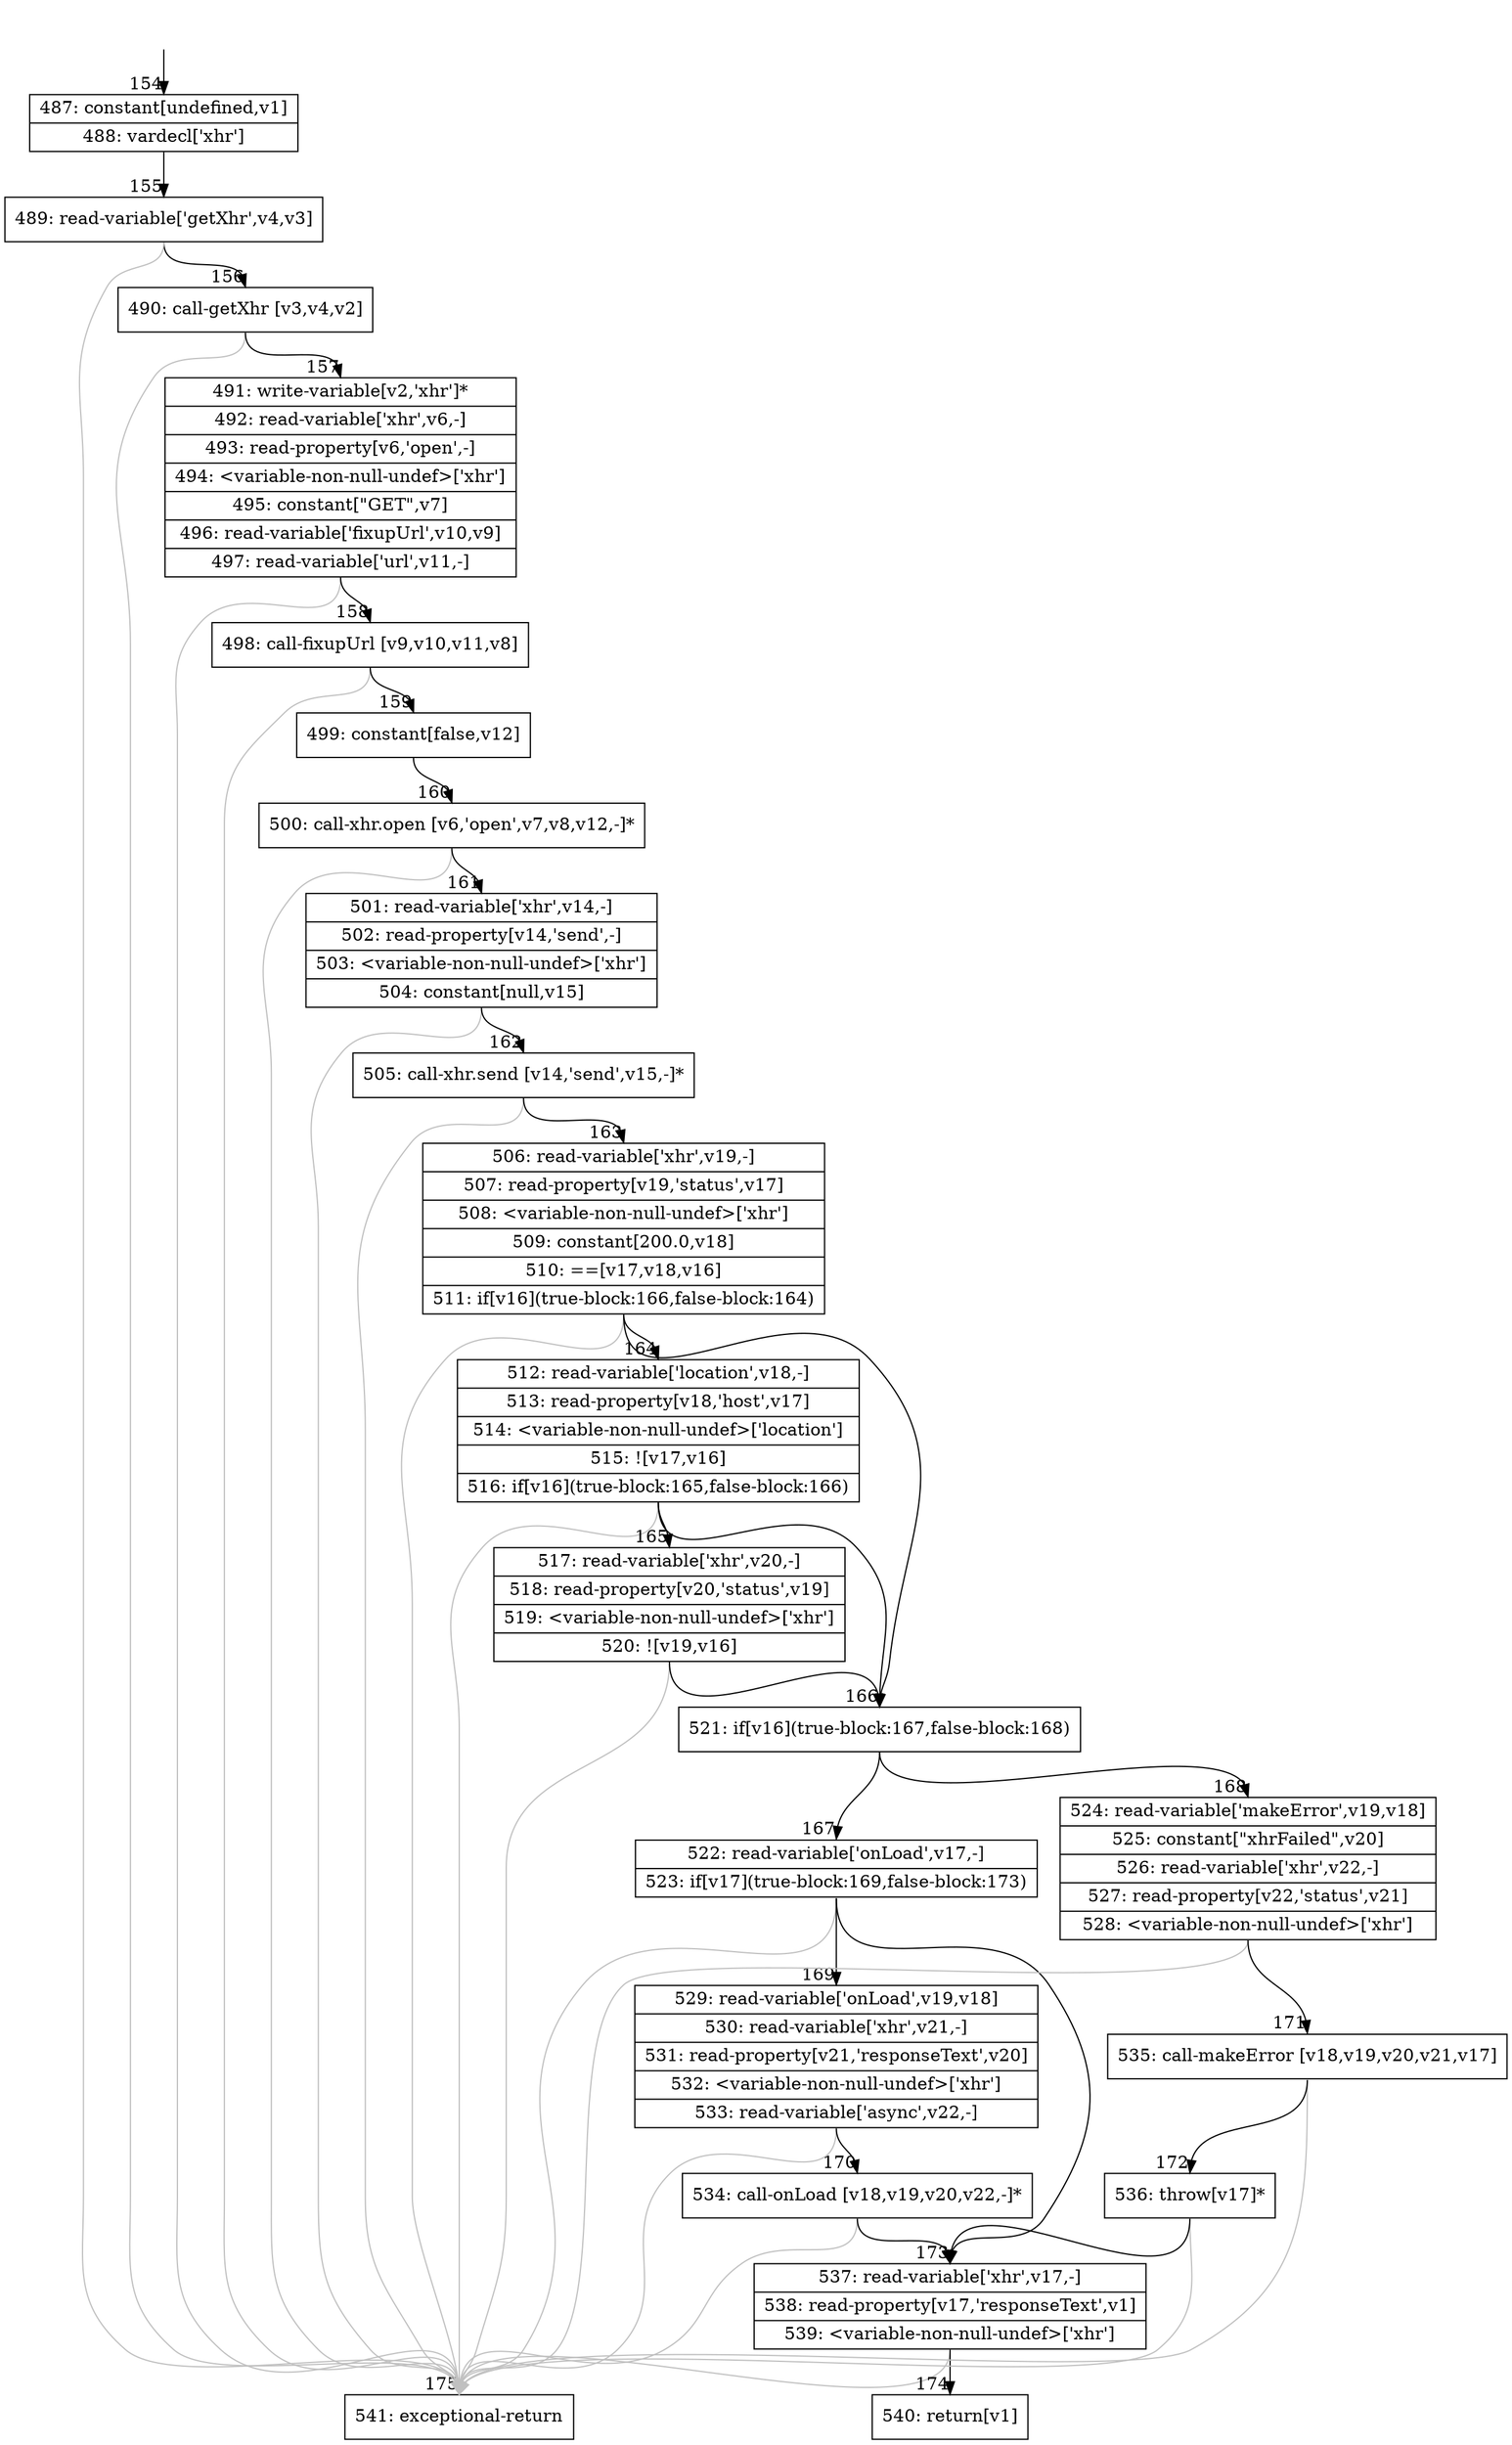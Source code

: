 digraph {
rankdir="TD"
BB_entry20[shape=none,label=""];
BB_entry20 -> BB154 [tailport=s, headport=n, headlabel="    154"]
BB154 [shape=record label="{487: constant[undefined,v1]|488: vardecl['xhr']}" ] 
BB154 -> BB155 [tailport=s, headport=n, headlabel="      155"]
BB155 [shape=record label="{489: read-variable['getXhr',v4,v3]}" ] 
BB155 -> BB156 [tailport=s, headport=n, headlabel="      156"]
BB155 -> BB175 [tailport=s, headport=n, color=gray, headlabel="      175"]
BB156 [shape=record label="{490: call-getXhr [v3,v4,v2]}" ] 
BB156 -> BB157 [tailport=s, headport=n, headlabel="      157"]
BB156 -> BB175 [tailport=s, headport=n, color=gray]
BB157 [shape=record label="{491: write-variable[v2,'xhr']*|492: read-variable['xhr',v6,-]|493: read-property[v6,'open',-]|494: \<variable-non-null-undef\>['xhr']|495: constant[\"GET\",v7]|496: read-variable['fixupUrl',v10,v9]|497: read-variable['url',v11,-]}" ] 
BB157 -> BB158 [tailport=s, headport=n, headlabel="      158"]
BB157 -> BB175 [tailport=s, headport=n, color=gray]
BB158 [shape=record label="{498: call-fixupUrl [v9,v10,v11,v8]}" ] 
BB158 -> BB159 [tailport=s, headport=n, headlabel="      159"]
BB158 -> BB175 [tailport=s, headport=n, color=gray]
BB159 [shape=record label="{499: constant[false,v12]}" ] 
BB159 -> BB160 [tailport=s, headport=n, headlabel="      160"]
BB160 [shape=record label="{500: call-xhr.open [v6,'open',v7,v8,v12,-]*}" ] 
BB160 -> BB161 [tailport=s, headport=n, headlabel="      161"]
BB160 -> BB175 [tailport=s, headport=n, color=gray]
BB161 [shape=record label="{501: read-variable['xhr',v14,-]|502: read-property[v14,'send',-]|503: \<variable-non-null-undef\>['xhr']|504: constant[null,v15]}" ] 
BB161 -> BB162 [tailport=s, headport=n, headlabel="      162"]
BB161 -> BB175 [tailport=s, headport=n, color=gray]
BB162 [shape=record label="{505: call-xhr.send [v14,'send',v15,-]*}" ] 
BB162 -> BB163 [tailport=s, headport=n, headlabel="      163"]
BB162 -> BB175 [tailport=s, headport=n, color=gray]
BB163 [shape=record label="{506: read-variable['xhr',v19,-]|507: read-property[v19,'status',v17]|508: \<variable-non-null-undef\>['xhr']|509: constant[200.0,v18]|510: ==[v17,v18,v16]|511: if[v16](true-block:166,false-block:164)}" ] 
BB163 -> BB166 [tailport=s, headport=n, headlabel="      166"]
BB163 -> BB164 [tailport=s, headport=n, headlabel="      164"]
BB163 -> BB175 [tailport=s, headport=n, color=gray]
BB164 [shape=record label="{512: read-variable['location',v18,-]|513: read-property[v18,'host',v17]|514: \<variable-non-null-undef\>['location']|515: ![v17,v16]|516: if[v16](true-block:165,false-block:166)}" ] 
BB164 -> BB166 [tailport=s, headport=n]
BB164 -> BB165 [tailport=s, headport=n, headlabel="      165"]
BB164 -> BB175 [tailport=s, headport=n, color=gray]
BB165 [shape=record label="{517: read-variable['xhr',v20,-]|518: read-property[v20,'status',v19]|519: \<variable-non-null-undef\>['xhr']|520: ![v19,v16]}" ] 
BB165 -> BB166 [tailport=s, headport=n]
BB165 -> BB175 [tailport=s, headport=n, color=gray]
BB166 [shape=record label="{521: if[v16](true-block:167,false-block:168)}" ] 
BB166 -> BB167 [tailport=s, headport=n, headlabel="      167"]
BB166 -> BB168 [tailport=s, headport=n, headlabel="      168"]
BB167 [shape=record label="{522: read-variable['onLoad',v17,-]|523: if[v17](true-block:169,false-block:173)}" ] 
BB167 -> BB169 [tailport=s, headport=n, headlabel="      169"]
BB167 -> BB173 [tailport=s, headport=n, headlabel="      173"]
BB167 -> BB175 [tailport=s, headport=n, color=gray]
BB168 [shape=record label="{524: read-variable['makeError',v19,v18]|525: constant[\"xhrFailed\",v20]|526: read-variable['xhr',v22,-]|527: read-property[v22,'status',v21]|528: \<variable-non-null-undef\>['xhr']}" ] 
BB168 -> BB171 [tailport=s, headport=n, headlabel="      171"]
BB168 -> BB175 [tailport=s, headport=n, color=gray]
BB169 [shape=record label="{529: read-variable['onLoad',v19,v18]|530: read-variable['xhr',v21,-]|531: read-property[v21,'responseText',v20]|532: \<variable-non-null-undef\>['xhr']|533: read-variable['async',v22,-]}" ] 
BB169 -> BB170 [tailport=s, headport=n, headlabel="      170"]
BB169 -> BB175 [tailport=s, headport=n, color=gray]
BB170 [shape=record label="{534: call-onLoad [v18,v19,v20,v22,-]*}" ] 
BB170 -> BB173 [tailport=s, headport=n]
BB170 -> BB175 [tailport=s, headport=n, color=gray]
BB171 [shape=record label="{535: call-makeError [v18,v19,v20,v21,v17]}" ] 
BB171 -> BB172 [tailport=s, headport=n, headlabel="      172"]
BB171 -> BB175 [tailport=s, headport=n, color=gray]
BB172 [shape=record label="{536: throw[v17]*}" ] 
BB172 -> BB173 [tailport=s, headport=n]
BB172 -> BB175 [tailport=s, headport=n, color=gray]
BB173 [shape=record label="{537: read-variable['xhr',v17,-]|538: read-property[v17,'responseText',v1]|539: \<variable-non-null-undef\>['xhr']}" ] 
BB173 -> BB174 [tailport=s, headport=n, headlabel="      174"]
BB173 -> BB175 [tailport=s, headport=n, color=gray]
BB174 [shape=record label="{540: return[v1]}" ] 
BB175 [shape=record label="{541: exceptional-return}" ] 
//#$~ 346
}
